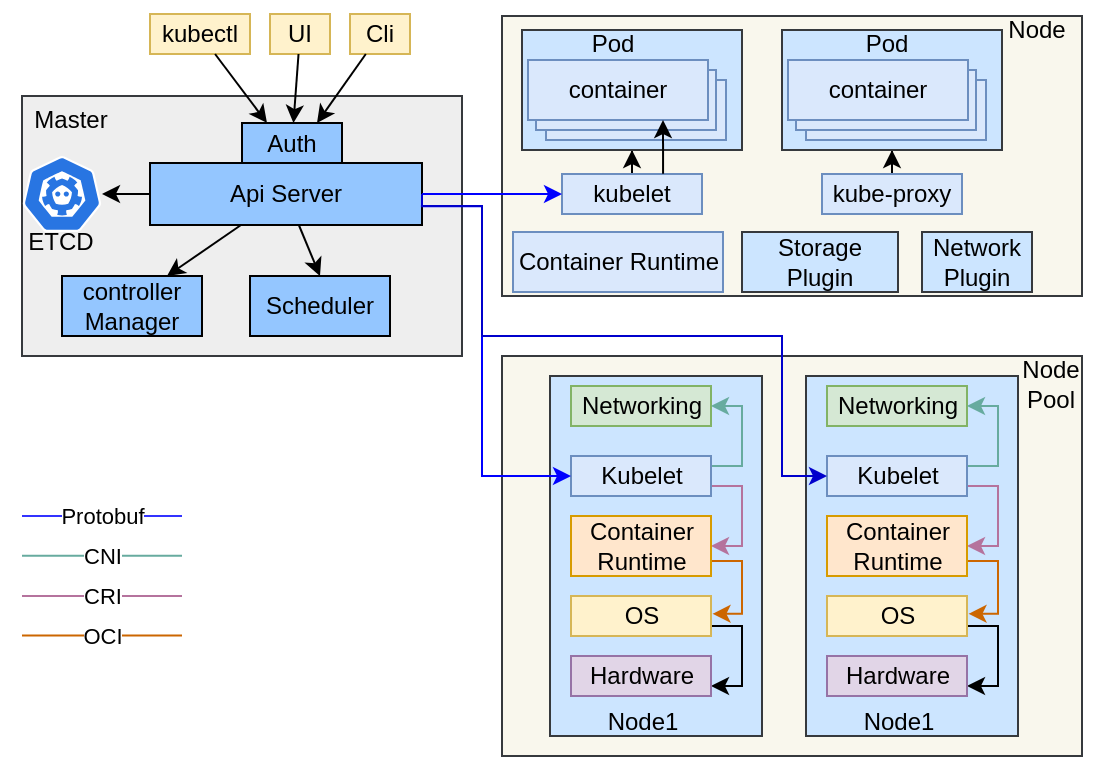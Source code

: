 <mxfile version="20.4.1" type="github">
  <diagram id="IndogpF814C0rhiB6may" name="Page-1">
    <mxGraphModel dx="879" dy="524" grid="1" gridSize="10" guides="1" tooltips="1" connect="1" arrows="1" fold="1" page="1" pageScale="1" pageWidth="850" pageHeight="1100" math="0" shadow="0">
      <root>
        <mxCell id="0" />
        <mxCell id="1" parent="0" />
        <mxCell id="WE2Rc9Y-2pUT0QXmq-oI-1" value="kubectl" style="rounded=0;whiteSpace=wrap;html=1;fillColor=#fff2cc;strokeColor=#d6b656;" parent="1" vertex="1">
          <mxGeometry x="104" y="69" width="50" height="20" as="geometry" />
        </mxCell>
        <mxCell id="WE2Rc9Y-2pUT0QXmq-oI-2" value="UI" style="rounded=0;whiteSpace=wrap;html=1;fillColor=#fff2cc;strokeColor=#d6b656;" parent="1" vertex="1">
          <mxGeometry x="164" y="69" width="30" height="20" as="geometry" />
        </mxCell>
        <mxCell id="WE2Rc9Y-2pUT0QXmq-oI-4" value="" style="rounded=0;whiteSpace=wrap;html=1;fillColor=#eeeeee;strokeColor=#36393d;" parent="1" vertex="1">
          <mxGeometry x="40" y="110" width="220" height="130" as="geometry" />
        </mxCell>
        <mxCell id="WE2Rc9Y-2pUT0QXmq-oI-3" value="Cli" style="rounded=0;whiteSpace=wrap;html=1;fillColor=#fff2cc;strokeColor=#d6b656;" parent="1" vertex="1">
          <mxGeometry x="204" y="69" width="30" height="20" as="geometry" />
        </mxCell>
        <mxCell id="WE2Rc9Y-2pUT0QXmq-oI-5" value="Auth" style="rounded=0;whiteSpace=wrap;html=1;fillColor=#94C6FF;" parent="1" vertex="1">
          <mxGeometry x="150" y="123.5" width="50" height="20" as="geometry" />
        </mxCell>
        <mxCell id="WE2Rc9Y-2pUT0QXmq-oI-43" value="" style="edgeStyle=none;rounded=0;orthogonalLoop=1;jettySize=auto;html=1;" parent="1" source="WE2Rc9Y-2pUT0QXmq-oI-6" target="WE2Rc9Y-2pUT0QXmq-oI-7" edge="1">
          <mxGeometry relative="1" as="geometry" />
        </mxCell>
        <mxCell id="WE2Rc9Y-2pUT0QXmq-oI-44" style="edgeStyle=none;rounded=0;orthogonalLoop=1;jettySize=auto;html=1;entryX=0.75;entryY=0;entryDx=0;entryDy=0;" parent="1" source="WE2Rc9Y-2pUT0QXmq-oI-6" target="WE2Rc9Y-2pUT0QXmq-oI-8" edge="1">
          <mxGeometry relative="1" as="geometry" />
        </mxCell>
        <mxCell id="WE2Rc9Y-2pUT0QXmq-oI-45" style="edgeStyle=none;rounded=0;orthogonalLoop=1;jettySize=auto;html=1;entryX=0.5;entryY=0;entryDx=0;entryDy=0;" parent="1" source="WE2Rc9Y-2pUT0QXmq-oI-6" target="WE2Rc9Y-2pUT0QXmq-oI-9" edge="1">
          <mxGeometry relative="1" as="geometry" />
        </mxCell>
        <mxCell id="WE2Rc9Y-2pUT0QXmq-oI-6" value="Api Server" style="rounded=0;whiteSpace=wrap;html=1;fillColor=#94C6FF;" parent="1" vertex="1">
          <mxGeometry x="104" y="143.5" width="136" height="31" as="geometry" />
        </mxCell>
        <mxCell id="WE2Rc9Y-2pUT0QXmq-oI-7" value="" style="sketch=0;html=1;dashed=0;whitespace=wrap;fillColor=#2875E2;strokeColor=#ffffff;points=[[0.005,0.63,0],[0.1,0.2,0],[0.9,0.2,0],[0.5,0,0],[0.995,0.63,0],[0.72,0.99,0],[0.5,1,0],[0.28,0.99,0]];shape=mxgraph.kubernetes.icon;prIcon=etcd" parent="1" vertex="1">
          <mxGeometry x="40" y="140" width="40" height="38" as="geometry" />
        </mxCell>
        <mxCell id="WE2Rc9Y-2pUT0QXmq-oI-8" value="controller Manager" style="rounded=0;whiteSpace=wrap;html=1;fillColor=#94C6FF;" parent="1" vertex="1">
          <mxGeometry x="60" y="200" width="70" height="30" as="geometry" />
        </mxCell>
        <mxCell id="WE2Rc9Y-2pUT0QXmq-oI-9" value="Scheduler" style="rounded=0;whiteSpace=wrap;html=1;fillColor=#94C6FF;" parent="1" vertex="1">
          <mxGeometry x="154" y="200" width="70" height="30" as="geometry" />
        </mxCell>
        <mxCell id="WE2Rc9Y-2pUT0QXmq-oI-10" value="" style="rounded=0;whiteSpace=wrap;html=1;fillColor=#f9f7ed;strokeColor=#36393d;" parent="1" vertex="1">
          <mxGeometry x="280" y="70" width="290" height="140" as="geometry" />
        </mxCell>
        <mxCell id="WE2Rc9Y-2pUT0QXmq-oI-82" style="edgeStyle=orthogonalEdgeStyle;rounded=0;orthogonalLoop=1;jettySize=auto;html=1;entryX=0.5;entryY=1;entryDx=0;entryDy=0;strokeColor=#000000;" parent="1" source="WE2Rc9Y-2pUT0QXmq-oI-11" target="WE2Rc9Y-2pUT0QXmq-oI-13" edge="1">
          <mxGeometry relative="1" as="geometry" />
        </mxCell>
        <mxCell id="WE2Rc9Y-2pUT0QXmq-oI-11" value="kubelet" style="rounded=0;whiteSpace=wrap;html=1;fillColor=#dae8fc;strokeColor=#6c8ebf;" parent="1" vertex="1">
          <mxGeometry x="310" y="149" width="70" height="20" as="geometry" />
        </mxCell>
        <mxCell id="WE2Rc9Y-2pUT0QXmq-oI-86" style="edgeStyle=orthogonalEdgeStyle;rounded=0;orthogonalLoop=1;jettySize=auto;html=1;entryX=0.5;entryY=1;entryDx=0;entryDy=0;strokeColor=#000000;" parent="1" source="WE2Rc9Y-2pUT0QXmq-oI-12" target="WE2Rc9Y-2pUT0QXmq-oI-17" edge="1">
          <mxGeometry relative="1" as="geometry" />
        </mxCell>
        <mxCell id="WE2Rc9Y-2pUT0QXmq-oI-12" value="kube-proxy" style="rounded=0;whiteSpace=wrap;html=1;fillColor=#dae8fc;strokeColor=#6c8ebf;" parent="1" vertex="1">
          <mxGeometry x="440" y="149" width="70" height="20" as="geometry" />
        </mxCell>
        <mxCell id="WE2Rc9Y-2pUT0QXmq-oI-13" value="" style="rounded=0;whiteSpace=wrap;html=1;fillColor=#cce5ff;strokeColor=#36393d;" parent="1" vertex="1">
          <mxGeometry x="290" y="77" width="110" height="60" as="geometry" />
        </mxCell>
        <mxCell id="WE2Rc9Y-2pUT0QXmq-oI-14" value="container" style="rounded=0;whiteSpace=wrap;html=1;fillColor=#dae8fc;strokeColor=#6c8ebf;" parent="1" vertex="1">
          <mxGeometry x="302" y="102" width="90" height="30" as="geometry" />
        </mxCell>
        <mxCell id="WE2Rc9Y-2pUT0QXmq-oI-15" value="container" style="rounded=0;whiteSpace=wrap;html=1;fillColor=#dae8fc;strokeColor=#6c8ebf;" parent="1" vertex="1">
          <mxGeometry x="297" y="97" width="90" height="30" as="geometry" />
        </mxCell>
        <mxCell id="WE2Rc9Y-2pUT0QXmq-oI-16" value="container" style="rounded=0;whiteSpace=wrap;html=1;fillColor=#dae8fc;strokeColor=#6c8ebf;" parent="1" vertex="1">
          <mxGeometry x="293" y="92" width="90" height="30" as="geometry" />
        </mxCell>
        <mxCell id="WE2Rc9Y-2pUT0QXmq-oI-17" value="" style="rounded=0;whiteSpace=wrap;html=1;fillColor=#cce5ff;strokeColor=#36393d;" parent="1" vertex="1">
          <mxGeometry x="420" y="77" width="110" height="60" as="geometry" />
        </mxCell>
        <mxCell id="WE2Rc9Y-2pUT0QXmq-oI-18" value="container" style="rounded=0;whiteSpace=wrap;html=1;fillColor=#dae8fc;strokeColor=#6c8ebf;" parent="1" vertex="1">
          <mxGeometry x="432" y="102" width="90" height="30" as="geometry" />
        </mxCell>
        <mxCell id="WE2Rc9Y-2pUT0QXmq-oI-19" value="container" style="rounded=0;whiteSpace=wrap;html=1;fillColor=#dae8fc;strokeColor=#6c8ebf;" parent="1" vertex="1">
          <mxGeometry x="427" y="97" width="90" height="30" as="geometry" />
        </mxCell>
        <mxCell id="WE2Rc9Y-2pUT0QXmq-oI-20" value="container" style="rounded=0;whiteSpace=wrap;html=1;fillColor=#dae8fc;strokeColor=#6c8ebf;" parent="1" vertex="1">
          <mxGeometry x="423" y="92" width="90" height="30" as="geometry" />
        </mxCell>
        <mxCell id="WE2Rc9Y-2pUT0QXmq-oI-21" value="Container Runtime" style="rounded=0;whiteSpace=wrap;html=1;fillColor=#dae8fc;strokeColor=#6c8ebf;" parent="1" vertex="1">
          <mxGeometry x="285.5" y="178" width="105" height="30" as="geometry" />
        </mxCell>
        <mxCell id="WE2Rc9Y-2pUT0QXmq-oI-22" value="Storage Plugin" style="rounded=0;whiteSpace=wrap;html=1;fillColor=#cce5ff;strokeColor=#36393d;" parent="1" vertex="1">
          <mxGeometry x="400" y="178" width="78" height="30" as="geometry" />
        </mxCell>
        <mxCell id="WE2Rc9Y-2pUT0QXmq-oI-23" value="Network&lt;br&gt;Plugin" style="rounded=0;whiteSpace=wrap;html=1;fillColor=#cce5ff;strokeColor=#36393d;" parent="1" vertex="1">
          <mxGeometry x="490" y="178" width="55" height="30" as="geometry" />
        </mxCell>
        <mxCell id="WE2Rc9Y-2pUT0QXmq-oI-24" value="" style="rounded=0;whiteSpace=wrap;html=1;fillColor=#f9f7ed;strokeColor=#36393d;" parent="1" vertex="1">
          <mxGeometry x="280" y="240" width="290" height="200" as="geometry" />
        </mxCell>
        <mxCell id="WE2Rc9Y-2pUT0QXmq-oI-25" value="" style="rounded=0;whiteSpace=wrap;html=1;fillColor=#cce5ff;strokeColor=#36393d;" parent="1" vertex="1">
          <mxGeometry x="304" y="250" width="106" height="180" as="geometry" />
        </mxCell>
        <mxCell id="WE2Rc9Y-2pUT0QXmq-oI-26" value="Networking" style="rounded=0;whiteSpace=wrap;html=1;fillColor=#d5e8d4;strokeColor=#82b366;" parent="1" vertex="1">
          <mxGeometry x="314.5" y="255" width="70" height="20" as="geometry" />
        </mxCell>
        <mxCell id="WE2Rc9Y-2pUT0QXmq-oI-60" style="edgeStyle=orthogonalEdgeStyle;rounded=0;orthogonalLoop=1;jettySize=auto;html=1;entryX=1;entryY=0.5;entryDx=0;entryDy=0;strokeColor=#67AB9F;exitX=1;exitY=0.25;exitDx=0;exitDy=0;" parent="1" source="WE2Rc9Y-2pUT0QXmq-oI-27" target="WE2Rc9Y-2pUT0QXmq-oI-26" edge="1">
          <mxGeometry relative="1" as="geometry">
            <Array as="points">
              <mxPoint x="400" y="295" />
              <mxPoint x="400" y="265" />
            </Array>
          </mxGeometry>
        </mxCell>
        <mxCell id="WE2Rc9Y-2pUT0QXmq-oI-61" style="edgeStyle=orthogonalEdgeStyle;rounded=0;orthogonalLoop=1;jettySize=auto;html=1;entryX=1;entryY=0.5;entryDx=0;entryDy=0;strokeColor=#B5739D;exitX=1;exitY=0.75;exitDx=0;exitDy=0;" parent="1" source="WE2Rc9Y-2pUT0QXmq-oI-27" target="WE2Rc9Y-2pUT0QXmq-oI-28" edge="1">
          <mxGeometry relative="1" as="geometry">
            <Array as="points">
              <mxPoint x="400" y="305" />
              <mxPoint x="400" y="335" />
            </Array>
          </mxGeometry>
        </mxCell>
        <mxCell id="WE2Rc9Y-2pUT0QXmq-oI-27" value="Kubelet" style="rounded=0;whiteSpace=wrap;html=1;fillColor=#dae8fc;strokeColor=#6c8ebf;" parent="1" vertex="1">
          <mxGeometry x="314.5" y="290" width="70" height="20" as="geometry" />
        </mxCell>
        <mxCell id="WE2Rc9Y-2pUT0QXmq-oI-62" style="edgeStyle=orthogonalEdgeStyle;rounded=0;orthogonalLoop=1;jettySize=auto;html=1;entryX=1.011;entryY=0.447;entryDx=0;entryDy=0;entryPerimeter=0;strokeColor=#CC6600;exitX=1;exitY=0.75;exitDx=0;exitDy=0;" parent="1" source="WE2Rc9Y-2pUT0QXmq-oI-28" target="WE2Rc9Y-2pUT0QXmq-oI-29" edge="1">
          <mxGeometry relative="1" as="geometry">
            <Array as="points">
              <mxPoint x="400" y="343" />
              <mxPoint x="400" y="369" />
            </Array>
          </mxGeometry>
        </mxCell>
        <mxCell id="WE2Rc9Y-2pUT0QXmq-oI-28" value="Container Runtime" style="rounded=0;whiteSpace=wrap;html=1;fillColor=#ffe6cc;strokeColor=#d79b00;" parent="1" vertex="1">
          <mxGeometry x="314.5" y="320" width="70" height="30" as="geometry" />
        </mxCell>
        <mxCell id="WE2Rc9Y-2pUT0QXmq-oI-63" style="edgeStyle=orthogonalEdgeStyle;rounded=0;orthogonalLoop=1;jettySize=auto;html=1;entryX=1;entryY=0.75;entryDx=0;entryDy=0;strokeColor=#000000;exitX=1;exitY=0.75;exitDx=0;exitDy=0;" parent="1" source="WE2Rc9Y-2pUT0QXmq-oI-29" target="WE2Rc9Y-2pUT0QXmq-oI-30" edge="1">
          <mxGeometry relative="1" as="geometry">
            <Array as="points">
              <mxPoint x="400" y="375" />
              <mxPoint x="400" y="405" />
            </Array>
          </mxGeometry>
        </mxCell>
        <mxCell id="WE2Rc9Y-2pUT0QXmq-oI-29" value="OS" style="rounded=0;whiteSpace=wrap;html=1;fillColor=#fff2cc;strokeColor=#d6b656;" parent="1" vertex="1">
          <mxGeometry x="314.5" y="360" width="70" height="20" as="geometry" />
        </mxCell>
        <mxCell id="WE2Rc9Y-2pUT0QXmq-oI-30" value="Hardware" style="rounded=0;whiteSpace=wrap;html=1;fillColor=#e1d5e7;strokeColor=#9673a6;" parent="1" vertex="1">
          <mxGeometry x="314.5" y="390" width="70" height="20" as="geometry" />
        </mxCell>
        <mxCell id="WE2Rc9Y-2pUT0QXmq-oI-40" style="edgeStyle=none;rounded=0;orthogonalLoop=1;jettySize=auto;html=1;entryX=0.25;entryY=0;entryDx=0;entryDy=0;" parent="1" source="WE2Rc9Y-2pUT0QXmq-oI-1" target="WE2Rc9Y-2pUT0QXmq-oI-5" edge="1">
          <mxGeometry relative="1" as="geometry" />
        </mxCell>
        <mxCell id="WE2Rc9Y-2pUT0QXmq-oI-41" style="edgeStyle=none;rounded=0;orthogonalLoop=1;jettySize=auto;html=1;" parent="1" source="WE2Rc9Y-2pUT0QXmq-oI-2" target="WE2Rc9Y-2pUT0QXmq-oI-5" edge="1">
          <mxGeometry relative="1" as="geometry" />
        </mxCell>
        <mxCell id="WE2Rc9Y-2pUT0QXmq-oI-42" style="edgeStyle=none;rounded=0;orthogonalLoop=1;jettySize=auto;html=1;entryX=0.75;entryY=0;entryDx=0;entryDy=0;" parent="1" source="WE2Rc9Y-2pUT0QXmq-oI-3" target="WE2Rc9Y-2pUT0QXmq-oI-5" edge="1">
          <mxGeometry relative="1" as="geometry" />
        </mxCell>
        <mxCell id="WE2Rc9Y-2pUT0QXmq-oI-48" style="edgeStyle=none;rounded=0;orthogonalLoop=1;jettySize=auto;html=1;strokeColor=#0000FF;" parent="1" source="WE2Rc9Y-2pUT0QXmq-oI-6" target="WE2Rc9Y-2pUT0QXmq-oI-11" edge="1">
          <mxGeometry relative="1" as="geometry" />
        </mxCell>
        <mxCell id="WE2Rc9Y-2pUT0QXmq-oI-52" style="edgeStyle=orthogonalEdgeStyle;rounded=0;orthogonalLoop=1;jettySize=auto;html=1;entryX=0;entryY=0.5;entryDx=0;entryDy=0;exitX=0.996;exitY=0.698;exitDx=0;exitDy=0;exitPerimeter=0;strokeColor=#0000FF;" parent="1" source="WE2Rc9Y-2pUT0QXmq-oI-6" target="WE2Rc9Y-2pUT0QXmq-oI-27" edge="1">
          <mxGeometry relative="1" as="geometry">
            <Array as="points">
              <mxPoint x="270" y="165" />
              <mxPoint x="270" y="300" />
            </Array>
          </mxGeometry>
        </mxCell>
        <mxCell id="WE2Rc9Y-2pUT0QXmq-oI-55" value="Protobuf" style="endArrow=none;html=1;rounded=0;strokeColor=#3333FF;" parent="1" edge="1">
          <mxGeometry width="50" height="50" relative="1" as="geometry">
            <mxPoint x="40" y="320" as="sourcePoint" />
            <mxPoint x="120" y="320" as="targetPoint" />
          </mxGeometry>
        </mxCell>
        <mxCell id="WE2Rc9Y-2pUT0QXmq-oI-59" value="CNI" style="endArrow=none;html=1;rounded=0;strokeColor=#67AB9F;" parent="1" edge="1">
          <mxGeometry width="50" height="50" relative="1" as="geometry">
            <mxPoint x="40" y="339.86" as="sourcePoint" />
            <mxPoint x="120" y="339.86" as="targetPoint" />
          </mxGeometry>
        </mxCell>
        <mxCell id="WE2Rc9Y-2pUT0QXmq-oI-64" value="Node1" style="text;html=1;align=center;verticalAlign=middle;resizable=0;points=[];autosize=1;strokeColor=none;fillColor=none;" parent="1" vertex="1">
          <mxGeometry x="320" y="408" width="60" height="30" as="geometry" />
        </mxCell>
        <mxCell id="WE2Rc9Y-2pUT0QXmq-oI-66" value="" style="rounded=0;whiteSpace=wrap;html=1;fillColor=#cce5ff;strokeColor=#36393d;" parent="1" vertex="1">
          <mxGeometry x="432" y="250" width="106" height="180" as="geometry" />
        </mxCell>
        <mxCell id="WE2Rc9Y-2pUT0QXmq-oI-67" value="Networking" style="rounded=0;whiteSpace=wrap;html=1;fillColor=#d5e8d4;strokeColor=#82b366;" parent="1" vertex="1">
          <mxGeometry x="442.5" y="255" width="70" height="20" as="geometry" />
        </mxCell>
        <mxCell id="WE2Rc9Y-2pUT0QXmq-oI-68" style="edgeStyle=orthogonalEdgeStyle;rounded=0;orthogonalLoop=1;jettySize=auto;html=1;entryX=1;entryY=0.5;entryDx=0;entryDy=0;strokeColor=#67AB9F;exitX=1;exitY=0.25;exitDx=0;exitDy=0;" parent="1" source="WE2Rc9Y-2pUT0QXmq-oI-70" target="WE2Rc9Y-2pUT0QXmq-oI-67" edge="1">
          <mxGeometry relative="1" as="geometry">
            <Array as="points">
              <mxPoint x="528" y="295" />
              <mxPoint x="528" y="265" />
            </Array>
          </mxGeometry>
        </mxCell>
        <mxCell id="WE2Rc9Y-2pUT0QXmq-oI-69" style="edgeStyle=orthogonalEdgeStyle;rounded=0;orthogonalLoop=1;jettySize=auto;html=1;entryX=1;entryY=0.5;entryDx=0;entryDy=0;strokeColor=#B5739D;exitX=1;exitY=0.75;exitDx=0;exitDy=0;" parent="1" source="WE2Rc9Y-2pUT0QXmq-oI-70" target="WE2Rc9Y-2pUT0QXmq-oI-72" edge="1">
          <mxGeometry relative="1" as="geometry">
            <Array as="points">
              <mxPoint x="528" y="305" />
              <mxPoint x="528" y="335" />
            </Array>
          </mxGeometry>
        </mxCell>
        <mxCell id="WE2Rc9Y-2pUT0QXmq-oI-70" value="Kubelet" style="rounded=0;whiteSpace=wrap;html=1;fillColor=#dae8fc;strokeColor=#6c8ebf;" parent="1" vertex="1">
          <mxGeometry x="442.5" y="290" width="70" height="20" as="geometry" />
        </mxCell>
        <mxCell id="WE2Rc9Y-2pUT0QXmq-oI-71" style="edgeStyle=orthogonalEdgeStyle;rounded=0;orthogonalLoop=1;jettySize=auto;html=1;entryX=1.011;entryY=0.447;entryDx=0;entryDy=0;entryPerimeter=0;strokeColor=#CC6600;exitX=1;exitY=0.75;exitDx=0;exitDy=0;" parent="1" source="WE2Rc9Y-2pUT0QXmq-oI-72" target="WE2Rc9Y-2pUT0QXmq-oI-74" edge="1">
          <mxGeometry relative="1" as="geometry">
            <Array as="points">
              <mxPoint x="528" y="343" />
              <mxPoint x="528" y="369" />
            </Array>
          </mxGeometry>
        </mxCell>
        <mxCell id="WE2Rc9Y-2pUT0QXmq-oI-72" value="Container Runtime" style="rounded=0;whiteSpace=wrap;html=1;fillColor=#ffe6cc;strokeColor=#d79b00;" parent="1" vertex="1">
          <mxGeometry x="442.5" y="320" width="70" height="30" as="geometry" />
        </mxCell>
        <mxCell id="WE2Rc9Y-2pUT0QXmq-oI-73" style="edgeStyle=orthogonalEdgeStyle;rounded=0;orthogonalLoop=1;jettySize=auto;html=1;entryX=1;entryY=0.75;entryDx=0;entryDy=0;strokeColor=#000000;exitX=1;exitY=0.75;exitDx=0;exitDy=0;" parent="1" source="WE2Rc9Y-2pUT0QXmq-oI-74" target="WE2Rc9Y-2pUT0QXmq-oI-75" edge="1">
          <mxGeometry relative="1" as="geometry">
            <Array as="points">
              <mxPoint x="528" y="375" />
              <mxPoint x="528" y="405" />
            </Array>
          </mxGeometry>
        </mxCell>
        <mxCell id="WE2Rc9Y-2pUT0QXmq-oI-74" value="OS" style="rounded=0;whiteSpace=wrap;html=1;fillColor=#fff2cc;strokeColor=#d6b656;" parent="1" vertex="1">
          <mxGeometry x="442.5" y="360" width="70" height="20" as="geometry" />
        </mxCell>
        <mxCell id="WE2Rc9Y-2pUT0QXmq-oI-75" value="Hardware" style="rounded=0;whiteSpace=wrap;html=1;fillColor=#e1d5e7;strokeColor=#9673a6;" parent="1" vertex="1">
          <mxGeometry x="442.5" y="390" width="70" height="20" as="geometry" />
        </mxCell>
        <mxCell id="WE2Rc9Y-2pUT0QXmq-oI-76" value="Node1" style="text;html=1;align=center;verticalAlign=middle;resizable=0;points=[];autosize=1;strokeColor=none;fillColor=none;" parent="1" vertex="1">
          <mxGeometry x="448" y="408" width="60" height="30" as="geometry" />
        </mxCell>
        <mxCell id="WE2Rc9Y-2pUT0QXmq-oI-51" style="edgeStyle=orthogonalEdgeStyle;rounded=0;orthogonalLoop=1;jettySize=auto;html=1;exitX=1;exitY=0.5;exitDx=0;exitDy=0;strokeColor=#0000CC;" parent="1" source="WE2Rc9Y-2pUT0QXmq-oI-6" target="WE2Rc9Y-2pUT0QXmq-oI-70" edge="1">
          <mxGeometry relative="1" as="geometry">
            <mxPoint x="440.5" y="300" as="targetPoint" />
            <Array as="points">
              <mxPoint x="240" y="165" />
              <mxPoint x="270" y="165" />
              <mxPoint x="270" y="230" />
              <mxPoint x="420" y="230" />
              <mxPoint x="420" y="300" />
            </Array>
          </mxGeometry>
        </mxCell>
        <mxCell id="WE2Rc9Y-2pUT0QXmq-oI-77" value="CRI" style="endArrow=none;html=1;rounded=0;strokeColor=#B5739D;" parent="1" edge="1">
          <mxGeometry width="50" height="50" relative="1" as="geometry">
            <mxPoint x="40" y="360" as="sourcePoint" />
            <mxPoint x="120" y="360" as="targetPoint" />
          </mxGeometry>
        </mxCell>
        <mxCell id="WE2Rc9Y-2pUT0QXmq-oI-78" value="OCI" style="endArrow=none;html=1;rounded=0;strokeColor=#CC6600;" parent="1" edge="1">
          <mxGeometry width="50" height="50" relative="1" as="geometry">
            <mxPoint x="40" y="379.79" as="sourcePoint" />
            <mxPoint x="120" y="379.79" as="targetPoint" />
          </mxGeometry>
        </mxCell>
        <mxCell id="WE2Rc9Y-2pUT0QXmq-oI-80" value="Pod" style="text;html=1;align=center;verticalAlign=middle;resizable=0;points=[];autosize=1;strokeColor=none;fillColor=none;" parent="1" vertex="1">
          <mxGeometry x="314.5" y="69" width="40" height="30" as="geometry" />
        </mxCell>
        <mxCell id="WE2Rc9Y-2pUT0QXmq-oI-81" value="Pod" style="text;html=1;align=center;verticalAlign=middle;resizable=0;points=[];autosize=1;strokeColor=none;fillColor=none;" parent="1" vertex="1">
          <mxGeometry x="452" y="69" width="40" height="30" as="geometry" />
        </mxCell>
        <mxCell id="WE2Rc9Y-2pUT0QXmq-oI-83" style="edgeStyle=orthogonalEdgeStyle;rounded=0;orthogonalLoop=1;jettySize=auto;html=1;entryX=0.75;entryY=1;entryDx=0;entryDy=0;strokeColor=#000000;exitX=0.722;exitY=-0.009;exitDx=0;exitDy=0;exitPerimeter=0;" parent="1" source="WE2Rc9Y-2pUT0QXmq-oI-11" target="WE2Rc9Y-2pUT0QXmq-oI-16" edge="1">
          <mxGeometry relative="1" as="geometry" />
        </mxCell>
        <mxCell id="WE2Rc9Y-2pUT0QXmq-oI-88" value="Node" style="text;html=1;align=center;verticalAlign=middle;resizable=0;points=[];autosize=1;strokeColor=none;fillColor=none;" parent="1" vertex="1">
          <mxGeometry x="522" y="62" width="50" height="30" as="geometry" />
        </mxCell>
        <mxCell id="WE2Rc9Y-2pUT0QXmq-oI-89" value="Node&lt;br&gt;Pool" style="text;html=1;align=center;verticalAlign=middle;resizable=0;points=[];autosize=1;strokeColor=none;fillColor=none;" parent="1" vertex="1">
          <mxGeometry x="529" y="234" width="50" height="40" as="geometry" />
        </mxCell>
        <mxCell id="WE2Rc9Y-2pUT0QXmq-oI-90" value="" style="shape=image;verticalLabelPosition=bottom;labelBackgroundColor=default;verticalAlign=top;aspect=fixed;imageAspect=0;image=https://miro.medium.com/max/1400/1*pxW6zhrLLvhEVcK9rM9naw.png;" parent="1" vertex="1">
          <mxGeometry x="130" y="290" width="126.83" height="110" as="geometry" />
        </mxCell>
        <mxCell id="_X7b8j1GAEy4I0SjPV7a-1" value="Master" style="text;html=1;align=center;verticalAlign=middle;resizable=0;points=[];autosize=1;strokeColor=none;fillColor=none;" vertex="1" parent="1">
          <mxGeometry x="34" y="107" width="60" height="30" as="geometry" />
        </mxCell>
        <mxCell id="_X7b8j1GAEy4I0SjPV7a-2" value="&lt;font style=&quot;font-size: 12px;&quot;&gt;ETCD&lt;/font&gt;" style="text;html=1;align=center;verticalAlign=middle;resizable=0;points=[];autosize=1;strokeColor=none;fillColor=none;fontSize=7;" vertex="1" parent="1">
          <mxGeometry x="29" y="168" width="60" height="30" as="geometry" />
        </mxCell>
      </root>
    </mxGraphModel>
  </diagram>
</mxfile>
